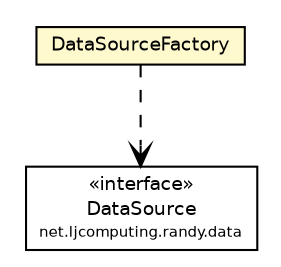 #!/usr/local/bin/dot
#
# Class diagram 
# Generated by UMLGraph version R5_6 (http://www.umlgraph.org/)
#

digraph G {
	edge [fontname="Helvetica",fontsize=10,labelfontname="Helvetica",labelfontsize=10];
	node [fontname="Helvetica",fontsize=10,shape=plaintext];
	nodesep=0.25;
	ranksep=0.5;
	// net.ljcomputing.randy.data.DataSource
	c449 [label=<<table title="net.ljcomputing.randy.data.DataSource" border="0" cellborder="1" cellspacing="0" cellpadding="2" port="p" href="../data/DataSource.html">
		<tr><td><table border="0" cellspacing="0" cellpadding="1">
<tr><td align="center" balign="center"> &#171;interface&#187; </td></tr>
<tr><td align="center" balign="center"> DataSource </td></tr>
<tr><td align="center" balign="center"><font point-size="7.0"> net.ljcomputing.randy.data </font></td></tr>
		</table></td></tr>
		</table>>, URL="../data/DataSource.html", fontname="Helvetica", fontcolor="black", fontsize=9.0];
	// net.ljcomputing.randy.factory.DataSourceFactory
	c468 [label=<<table title="net.ljcomputing.randy.factory.DataSourceFactory" border="0" cellborder="1" cellspacing="0" cellpadding="2" port="p" bgcolor="lemonChiffon" href="./DataSourceFactory.html">
		<tr><td><table border="0" cellspacing="0" cellpadding="1">
<tr><td align="center" balign="center"> DataSourceFactory </td></tr>
		</table></td></tr>
		</table>>, URL="./DataSourceFactory.html", fontname="Helvetica", fontcolor="black", fontsize=9.0];
	// net.ljcomputing.randy.factory.DataSourceFactory DEPEND net.ljcomputing.randy.data.DataSource
	c468:p -> c449:p [taillabel="", label="", headlabel="", fontname="Helvetica", fontcolor="black", fontsize=10.0, color="black", arrowhead=open, style=dashed];
}

